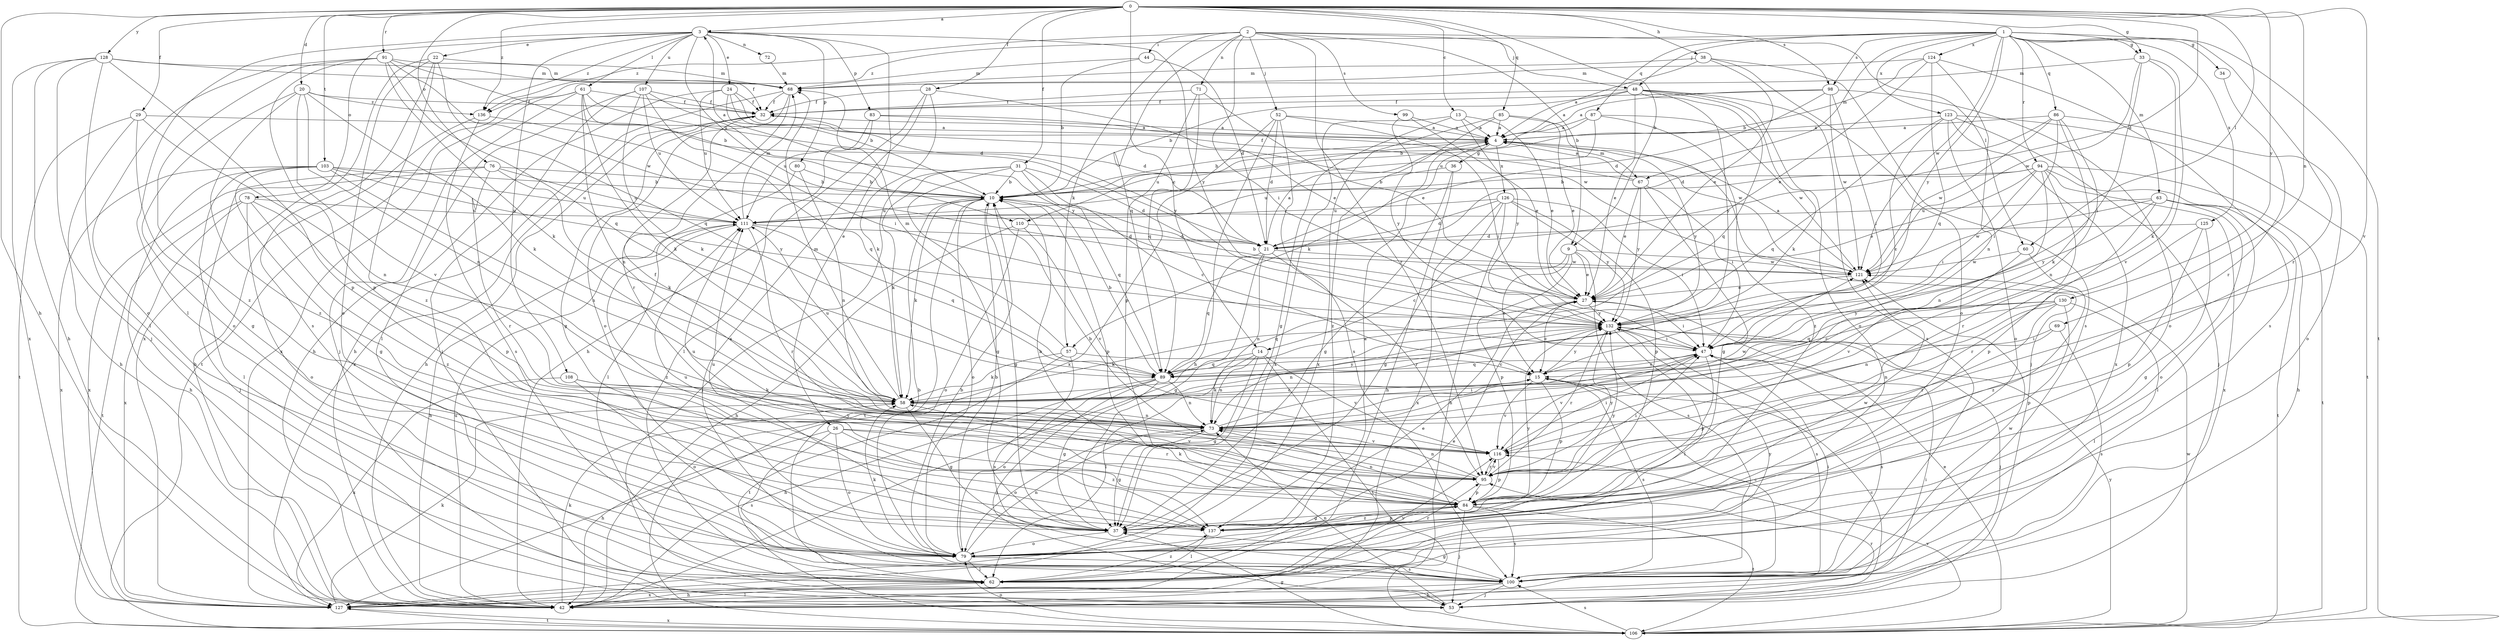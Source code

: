 strict digraph  {
0;
1;
2;
3;
4;
9;
10;
13;
14;
15;
20;
21;
22;
24;
26;
27;
28;
29;
31;
32;
33;
34;
36;
37;
38;
42;
44;
47;
48;
52;
53;
57;
58;
60;
61;
62;
63;
67;
68;
69;
71;
72;
73;
76;
78;
79;
80;
83;
84;
85;
86;
87;
89;
91;
94;
95;
98;
99;
100;
103;
106;
107;
108;
110;
111;
116;
121;
123;
124;
125;
126;
127;
128;
130;
132;
136;
137;
0 -> 3  [label=a];
0 -> 9  [label=b];
0 -> 13  [label=c];
0 -> 14  [label=c];
0 -> 20  [label=d];
0 -> 21  [label=d];
0 -> 28  [label=f];
0 -> 29  [label=f];
0 -> 31  [label=f];
0 -> 33  [label=g];
0 -> 38  [label=h];
0 -> 42  [label=h];
0 -> 60  [label=l];
0 -> 69  [label=n];
0 -> 76  [label=o];
0 -> 85  [label=q];
0 -> 91  [label=r];
0 -> 98  [label=s];
0 -> 103  [label=t];
0 -> 116  [label=v];
0 -> 128  [label=y];
0 -> 130  [label=y];
0 -> 136  [label=z];
1 -> 33  [label=g];
1 -> 34  [label=g];
1 -> 48  [label=j];
1 -> 63  [label=m];
1 -> 67  [label=m];
1 -> 86  [label=q];
1 -> 87  [label=q];
1 -> 94  [label=r];
1 -> 95  [label=r];
1 -> 98  [label=s];
1 -> 106  [label=t];
1 -> 121  [label=w];
1 -> 123  [label=x];
1 -> 124  [label=x];
1 -> 125  [label=x];
1 -> 132  [label=y];
1 -> 136  [label=z];
2 -> 9  [label=b];
2 -> 44  [label=i];
2 -> 47  [label=i];
2 -> 48  [label=j];
2 -> 52  [label=j];
2 -> 57  [label=k];
2 -> 60  [label=l];
2 -> 71  [label=n];
2 -> 89  [label=q];
2 -> 95  [label=r];
2 -> 99  [label=s];
2 -> 136  [label=z];
3 -> 22  [label=e];
3 -> 24  [label=e];
3 -> 26  [label=e];
3 -> 61  [label=l];
3 -> 62  [label=l];
3 -> 72  [label=n];
3 -> 78  [label=o];
3 -> 80  [label=p];
3 -> 83  [label=p];
3 -> 107  [label=u];
3 -> 108  [label=u];
3 -> 110  [label=u];
3 -> 132  [label=y];
3 -> 136  [label=z];
4 -> 10  [label=b];
4 -> 36  [label=g];
4 -> 57  [label=k];
4 -> 67  [label=m];
4 -> 110  [label=u];
4 -> 126  [label=x];
4 -> 132  [label=y];
9 -> 14  [label=c];
9 -> 15  [label=c];
9 -> 27  [label=e];
9 -> 84  [label=p];
9 -> 100  [label=s];
9 -> 121  [label=w];
10 -> 3  [label=a];
10 -> 37  [label=g];
10 -> 58  [label=k];
10 -> 79  [label=o];
10 -> 84  [label=p];
10 -> 106  [label=t];
10 -> 111  [label=u];
13 -> 4  [label=a];
13 -> 27  [label=e];
13 -> 37  [label=g];
13 -> 127  [label=x];
13 -> 132  [label=y];
14 -> 37  [label=g];
14 -> 62  [label=l];
14 -> 73  [label=n];
14 -> 89  [label=q];
14 -> 106  [label=t];
14 -> 116  [label=v];
15 -> 58  [label=k];
15 -> 84  [label=p];
15 -> 100  [label=s];
15 -> 116  [label=v];
15 -> 132  [label=y];
20 -> 32  [label=f];
20 -> 58  [label=k];
20 -> 73  [label=n];
20 -> 79  [label=o];
20 -> 116  [label=v];
20 -> 136  [label=z];
20 -> 137  [label=z];
21 -> 4  [label=a];
21 -> 37  [label=g];
21 -> 73  [label=n];
21 -> 89  [label=q];
21 -> 95  [label=r];
21 -> 121  [label=w];
22 -> 68  [label=m];
22 -> 79  [label=o];
22 -> 89  [label=q];
22 -> 100  [label=s];
22 -> 127  [label=x];
22 -> 137  [label=z];
24 -> 10  [label=b];
24 -> 32  [label=f];
24 -> 42  [label=h];
24 -> 111  [label=u];
24 -> 121  [label=w];
24 -> 132  [label=y];
26 -> 42  [label=h];
26 -> 79  [label=o];
26 -> 95  [label=r];
26 -> 100  [label=s];
26 -> 116  [label=v];
26 -> 137  [label=z];
27 -> 10  [label=b];
27 -> 15  [label=c];
27 -> 47  [label=i];
27 -> 89  [label=q];
27 -> 132  [label=y];
28 -> 27  [label=e];
28 -> 32  [label=f];
28 -> 42  [label=h];
28 -> 58  [label=k];
28 -> 100  [label=s];
29 -> 4  [label=a];
29 -> 37  [label=g];
29 -> 42  [label=h];
29 -> 73  [label=n];
29 -> 106  [label=t];
31 -> 10  [label=b];
31 -> 15  [label=c];
31 -> 21  [label=d];
31 -> 37  [label=g];
31 -> 53  [label=j];
31 -> 58  [label=k];
31 -> 89  [label=q];
32 -> 4  [label=a];
32 -> 37  [label=g];
32 -> 42  [label=h];
32 -> 127  [label=x];
33 -> 47  [label=i];
33 -> 58  [label=k];
33 -> 68  [label=m];
33 -> 116  [label=v];
33 -> 121  [label=w];
34 -> 95  [label=r];
36 -> 10  [label=b];
36 -> 37  [label=g];
36 -> 42  [label=h];
37 -> 79  [label=o];
37 -> 111  [label=u];
37 -> 121  [label=w];
38 -> 4  [label=a];
38 -> 27  [label=e];
38 -> 68  [label=m];
38 -> 79  [label=o];
38 -> 100  [label=s];
42 -> 47  [label=i];
42 -> 58  [label=k];
42 -> 62  [label=l];
42 -> 111  [label=u];
44 -> 10  [label=b];
44 -> 21  [label=d];
44 -> 68  [label=m];
47 -> 15  [label=c];
47 -> 84  [label=p];
47 -> 89  [label=q];
47 -> 100  [label=s];
47 -> 116  [label=v];
48 -> 4  [label=a];
48 -> 10  [label=b];
48 -> 27  [label=e];
48 -> 32  [label=f];
48 -> 58  [label=k];
48 -> 79  [label=o];
48 -> 89  [label=q];
48 -> 100  [label=s];
48 -> 132  [label=y];
52 -> 4  [label=a];
52 -> 21  [label=d];
52 -> 42  [label=h];
52 -> 47  [label=i];
52 -> 100  [label=s];
52 -> 127  [label=x];
53 -> 15  [label=c];
53 -> 73  [label=n];
53 -> 95  [label=r];
57 -> 15  [label=c];
57 -> 58  [label=k];
57 -> 68  [label=m];
57 -> 100  [label=s];
57 -> 106  [label=t];
58 -> 15  [label=c];
58 -> 37  [label=g];
58 -> 68  [label=m];
58 -> 73  [label=n];
58 -> 111  [label=u];
58 -> 132  [label=y];
60 -> 116  [label=v];
60 -> 121  [label=w];
60 -> 137  [label=z];
61 -> 10  [label=b];
61 -> 21  [label=d];
61 -> 32  [label=f];
61 -> 53  [label=j];
61 -> 58  [label=k];
61 -> 73  [label=n];
61 -> 106  [label=t];
61 -> 127  [label=x];
62 -> 10  [label=b];
62 -> 27  [label=e];
62 -> 42  [label=h];
62 -> 47  [label=i];
62 -> 116  [label=v];
62 -> 132  [label=y];
62 -> 137  [label=z];
63 -> 62  [label=l];
63 -> 79  [label=o];
63 -> 84  [label=p];
63 -> 106  [label=t];
63 -> 111  [label=u];
63 -> 121  [label=w];
63 -> 132  [label=y];
67 -> 4  [label=a];
67 -> 27  [label=e];
67 -> 32  [label=f];
67 -> 37  [label=g];
67 -> 47  [label=i];
67 -> 132  [label=y];
68 -> 32  [label=f];
68 -> 42  [label=h];
68 -> 79  [label=o];
68 -> 95  [label=r];
69 -> 47  [label=i];
69 -> 73  [label=n];
69 -> 100  [label=s];
71 -> 27  [label=e];
71 -> 32  [label=f];
71 -> 84  [label=p];
71 -> 89  [label=q];
72 -> 68  [label=m];
73 -> 32  [label=f];
73 -> 37  [label=g];
73 -> 47  [label=i];
73 -> 79  [label=o];
73 -> 116  [label=v];
73 -> 121  [label=w];
76 -> 10  [label=b];
76 -> 53  [label=j];
76 -> 58  [label=k];
76 -> 95  [label=r];
76 -> 111  [label=u];
76 -> 127  [label=x];
78 -> 79  [label=o];
78 -> 84  [label=p];
78 -> 106  [label=t];
78 -> 111  [label=u];
78 -> 127  [label=x];
78 -> 137  [label=z];
79 -> 10  [label=b];
79 -> 27  [label=e];
79 -> 58  [label=k];
79 -> 62  [label=l];
79 -> 73  [label=n];
79 -> 95  [label=r];
79 -> 100  [label=s];
80 -> 10  [label=b];
80 -> 62  [label=l];
80 -> 73  [label=n];
83 -> 4  [label=a];
83 -> 62  [label=l];
83 -> 111  [label=u];
83 -> 121  [label=w];
84 -> 10  [label=b];
84 -> 37  [label=g];
84 -> 53  [label=j];
84 -> 58  [label=k];
84 -> 73  [label=n];
84 -> 100  [label=s];
84 -> 106  [label=t];
84 -> 111  [label=u];
84 -> 132  [label=y];
84 -> 137  [label=z];
85 -> 4  [label=a];
85 -> 27  [label=e];
85 -> 53  [label=j];
85 -> 127  [label=x];
85 -> 137  [label=z];
86 -> 4  [label=a];
86 -> 21  [label=d];
86 -> 47  [label=i];
86 -> 58  [label=k];
86 -> 73  [label=n];
86 -> 79  [label=o];
86 -> 121  [label=w];
87 -> 4  [label=a];
87 -> 10  [label=b];
87 -> 111  [label=u];
87 -> 121  [label=w];
87 -> 137  [label=z];
89 -> 10  [label=b];
89 -> 37  [label=g];
89 -> 42  [label=h];
89 -> 53  [label=j];
89 -> 73  [label=n];
89 -> 79  [label=o];
91 -> 21  [label=d];
91 -> 58  [label=k];
91 -> 68  [label=m];
91 -> 79  [label=o];
91 -> 84  [label=p];
91 -> 89  [label=q];
91 -> 121  [label=w];
91 -> 137  [label=z];
94 -> 10  [label=b];
94 -> 27  [label=e];
94 -> 42  [label=h];
94 -> 47  [label=i];
94 -> 73  [label=n];
94 -> 95  [label=r];
94 -> 106  [label=t];
94 -> 111  [label=u];
94 -> 127  [label=x];
95 -> 10  [label=b];
95 -> 47  [label=i];
95 -> 73  [label=n];
95 -> 84  [label=p];
95 -> 111  [label=u];
95 -> 116  [label=v];
95 -> 132  [label=y];
98 -> 4  [label=a];
98 -> 21  [label=d];
98 -> 32  [label=f];
98 -> 47  [label=i];
98 -> 79  [label=o];
98 -> 121  [label=w];
99 -> 4  [label=a];
99 -> 27  [label=e];
99 -> 132  [label=y];
100 -> 10  [label=b];
100 -> 15  [label=c];
100 -> 37  [label=g];
100 -> 42  [label=h];
100 -> 53  [label=j];
100 -> 121  [label=w];
100 -> 127  [label=x];
103 -> 10  [label=b];
103 -> 37  [label=g];
103 -> 42  [label=h];
103 -> 62  [label=l];
103 -> 73  [label=n];
103 -> 111  [label=u];
103 -> 127  [label=x];
103 -> 132  [label=y];
106 -> 27  [label=e];
106 -> 37  [label=g];
106 -> 79  [label=o];
106 -> 100  [label=s];
106 -> 116  [label=v];
106 -> 121  [label=w];
106 -> 127  [label=x];
106 -> 132  [label=y];
107 -> 32  [label=f];
107 -> 47  [label=i];
107 -> 53  [label=j];
107 -> 58  [label=k];
107 -> 62  [label=l];
107 -> 111  [label=u];
107 -> 132  [label=y];
108 -> 58  [label=k];
108 -> 79  [label=o];
108 -> 116  [label=v];
108 -> 127  [label=x];
110 -> 21  [label=d];
110 -> 42  [label=h];
110 -> 79  [label=o];
110 -> 116  [label=v];
111 -> 21  [label=d];
111 -> 42  [label=h];
111 -> 68  [label=m];
111 -> 89  [label=q];
111 -> 95  [label=r];
111 -> 137  [label=z];
116 -> 47  [label=i];
116 -> 84  [label=p];
116 -> 95  [label=r];
121 -> 4  [label=a];
121 -> 27  [label=e];
123 -> 4  [label=a];
123 -> 15  [label=c];
123 -> 53  [label=j];
123 -> 79  [label=o];
123 -> 89  [label=q];
123 -> 106  [label=t];
123 -> 127  [label=x];
124 -> 10  [label=b];
124 -> 27  [label=e];
124 -> 68  [label=m];
124 -> 73  [label=n];
124 -> 89  [label=q];
124 -> 100  [label=s];
125 -> 21  [label=d];
125 -> 37  [label=g];
125 -> 84  [label=p];
125 -> 95  [label=r];
126 -> 21  [label=d];
126 -> 37  [label=g];
126 -> 42  [label=h];
126 -> 47  [label=i];
126 -> 84  [label=p];
126 -> 111  [label=u];
126 -> 127  [label=x];
126 -> 132  [label=y];
127 -> 58  [label=k];
127 -> 106  [label=t];
128 -> 32  [label=f];
128 -> 42  [label=h];
128 -> 53  [label=j];
128 -> 62  [label=l];
128 -> 68  [label=m];
128 -> 84  [label=p];
128 -> 127  [label=x];
130 -> 15  [label=c];
130 -> 62  [label=l];
130 -> 73  [label=n];
130 -> 84  [label=p];
130 -> 89  [label=q];
130 -> 95  [label=r];
130 -> 132  [label=y];
132 -> 47  [label=i];
132 -> 53  [label=j];
132 -> 58  [label=k];
132 -> 62  [label=l];
132 -> 73  [label=n];
132 -> 95  [label=r];
132 -> 100  [label=s];
136 -> 42  [label=h];
136 -> 89  [label=q];
136 -> 100  [label=s];
137 -> 4  [label=a];
137 -> 62  [label=l];
137 -> 84  [label=p];
137 -> 132  [label=y];
}
